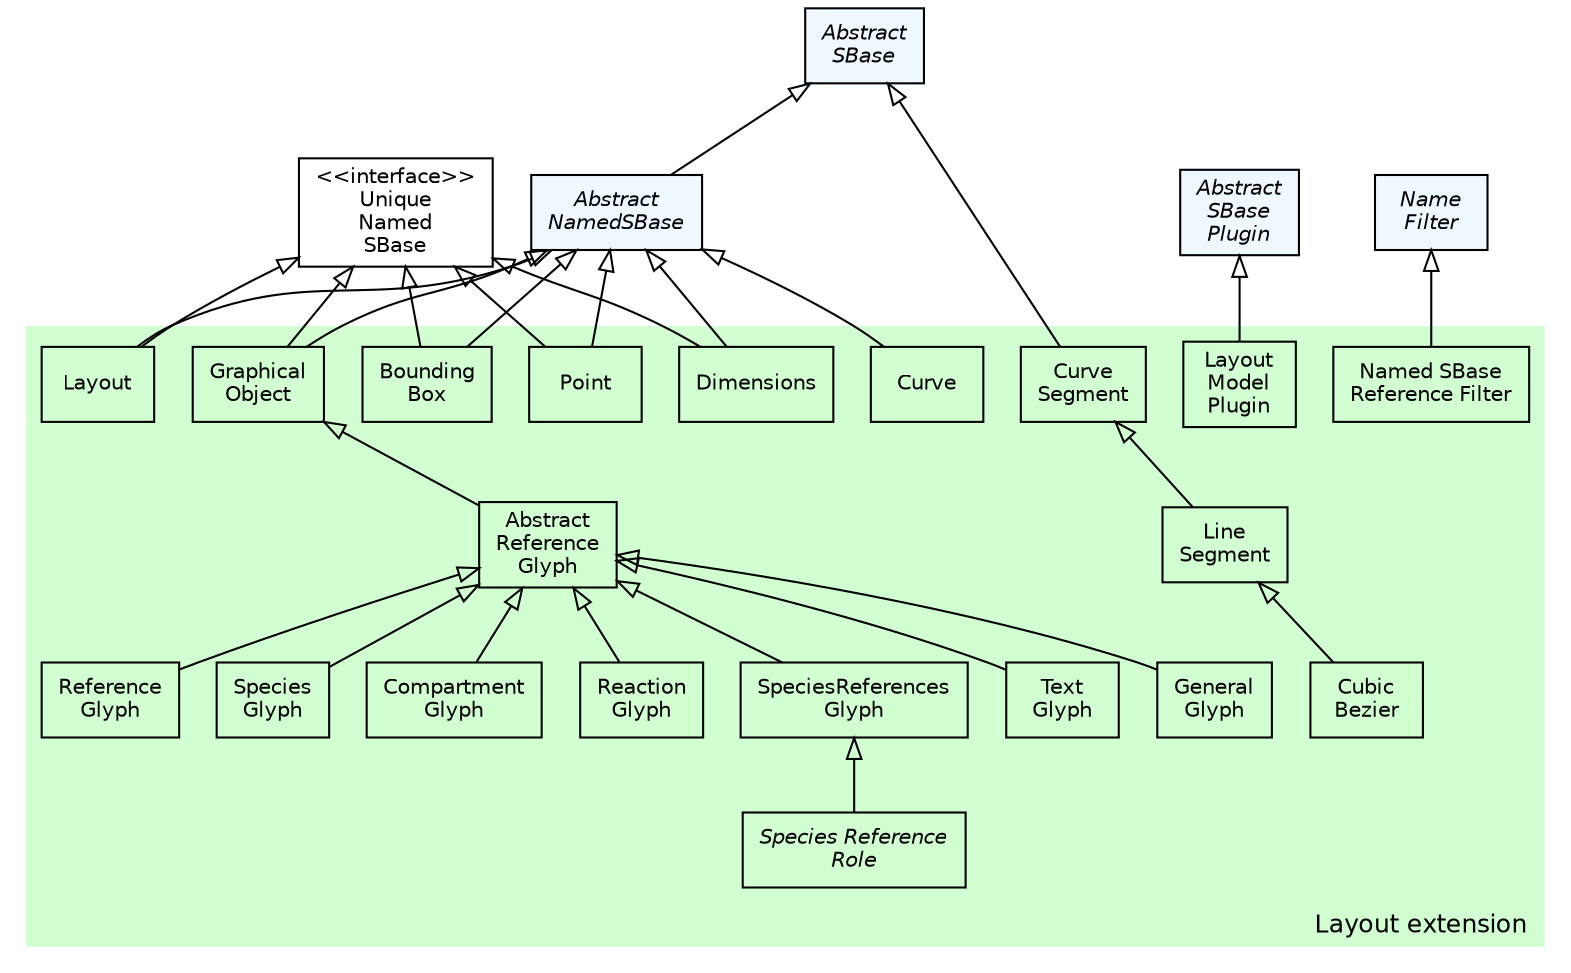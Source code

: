#!/usr/local/bin/dot
#
# dot -Tpdf type_hierarchy.dot -otype_hierarchy.pdf && acroread type_hierarchy.pdf &
# dot -Tpng type_hierarchy.dot -otype_hierarchy.png
#
# $Id$
# $URL$
# $Rev$

/*
 * Overview of the layout extension type hierarchy
 */

strict digraph G{

	 nodesep=0.25;
	 ranksep=0.5;

	 edge [
	   fontname="Helvetica",
	   fontsize=10,
	   labelfontname="Helvetica",
	   labelfontsize=10
	 ];
	 node [
	   fontname="Helvetica",
	   fontsize=10,
	   shape=box
	 ];

 	/*
 	 * Interfaces
 	 */
 	
 	UniqueNamedSBase                               [label="<<interface>>\nUnique\nNamed\nSBase"];

	 
   /*
   * Abstract data types
   */
  AbstractNamedSBase                       [label=<<font face="Helvetica-Oblique">Abstract<br/>NamedSBase</font>>, style="filled", fillcolor="#F0F8FF"];
  AbstractSBase                            [label=<<font face="Helvetica-Oblique">Abstract<br/>SBase</font>>, style="filled", fillcolor="#F0F8FF"];
  AbstractSBasePlugin                      [label=<<font face="Helvetica-Oblique">Abstract<br/>SBase<br/>Plugin</font>>, style="filled", fillcolor="#F0F8FF"];
  NameFilter		                       [label=<<font face="Helvetica-Oblique">Name<br/>Filter</font>>, style="filled", fillcolor="#F0F8FF"];
  
  
  /*********************
   * Inheritance graph *
   *********************/
  
  AbstractSBase -> AbstractNamedSBase      [dir=back,arrowtail=empty];
  
   
  subgraph clusterLayout {
    fontname="Helvetica";
    fontsize=12;
    style="filled";
    fillcolor="#d2ffd2"
    color="#ffffff"
    label="Layout extension";
    labelloc=b;
    labeljust=r;

    // Interfaces

    // Enums
    SpeciesReferenceRole                   [label=<<font face="Helvetica-Oblique">Species Reference<br/>Role</font>>];
    
    // Objects
    BoundingBox                            [label="Bounding\nBox"];
    CompartmentGlyph                       [label="Compartment\nGlyph"];
    CubicBezier                            [label="Cubic\nBezier"];
    Curve                                  [label="Curve"];
    CurveSegment                           [label="Curve\nSegment"];
    Dimensions                             [label="Dimensions"];
    LayoutModelPlugin                      [label="Layout\nModel\nPlugin"];
    GraphicalObject                        [label="Graphical\nObject"];
    Layout                                 [label="Layout"];
    LineSegment                            [label="Line\nSegment"];
    Point                                  [label="Point"];
    ReactionGlyph                          [label="Reaction\nGlyph"];
    SpeciesReferencesGlyph                 [label="SpeciesReferences\nGlyph"];
    TextGlyph                              [label="Text\nGlyph"];
    AbstractReferenceGlyph                 [label="Abstract\nReference\nGlyph"];
    GeneralGlyph                           [label="General\nGlyph"];
    ReferenceGlyph                         [label="Reference\nGlyph"];
    SpeciesGlyph                           [label="Species\nGlyph"];
    NamedSBaseReferenceFilter              [label="Named SBase\nReference Filter"];
                
    /*
     * Inheritance graph
     */
     AbstractReferenceGlyph    -> CompartmentGlyph       	[dir=back,arrowtail=empty];
     AbstractReferenceGlyph    -> GeneralGlyph       		[dir=back,arrowtail=empty];
     AbstractReferenceGlyph    -> ReactionGlyph          	[dir=back,arrowtail=empty];
     AbstractReferenceGlyph    -> ReferenceGlyph          	[dir=back,arrowtail=empty];     
     AbstractReferenceGlyph    -> SpeciesGlyph           	[dir=back,arrowtail=empty];
     AbstractReferenceGlyph    -> SpeciesReferencesGlyph 	[dir=back,arrowtail=empty];
     AbstractReferenceGlyph    -> TextGlyph 				[dir=back,arrowtail=empty];
     GraphicalObject    -> AbstractReferenceGlyph           [dir=back,arrowtail=empty];
     LineSegment        -> CubicBezier            			[dir=back,arrowtail=empty];
     CurveSegment        -> LineSegment            			[dir=back,arrowtail=empty];
     SpeciesReferencesGlyph	-> SpeciesReferenceRole			[dir=back,arrowtail=empty];

   }
   
   /*********************
    * Inheritance graph *
    *********************/
   
   AbstractNamedSBase -> BoundingBox            [dir=back,arrowtail=empty];
   AbstractNamedSBase -> Curve                  [dir=back,arrowtail=empty];
   AbstractSBase -> CurveSegment                [dir=back,arrowtail=empty];
   AbstractNamedSBase -> Dimensions             [dir=back,arrowtail=empty];
   AbstractNamedSBase -> GraphicalObject        [dir=back,arrowtail=empty];
   AbstractNamedSBase -> Layout                 [dir=back,arrowtail=empty];
   AbstractNamedSBase -> Point                  [dir=back,arrowtail=empty];
   AbstractSBasePlugin -> LayoutModelPlugin		[dir=back,arrowtail=empty];    
   UniqueNamedSBase -> BoundingBox           	[dir=back,arrowtail=empty];
   UniqueNamedSBase -> Dimensions        	    [dir=back,arrowtail=empty];
   UniqueNamedSBase -> GraphicalObject	        [dir=back,arrowtail=empty];
   UniqueNamedSBase -> Layout            		[dir=back,arrowtail=empty];
   UniqueNamedSBase -> Point	            	[dir=back,arrowtail=empty];
   NameFilter -> NamedSBaseReferenceFilter      [dir=back,arrowtail=empty];
   

}
